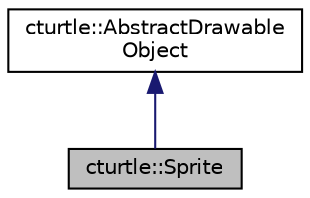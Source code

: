 digraph "cturtle::Sprite"
{
  edge [fontname="Helvetica",fontsize="10",labelfontname="Helvetica",labelfontsize="10"];
  node [fontname="Helvetica",fontsize="10",shape=record];
  Node0 [label="cturtle::Sprite",height=0.2,width=0.4,color="black", fillcolor="grey75", style="filled", fontcolor="black"];
  Node1 -> Node0 [dir="back",color="midnightblue",fontsize="10",style="solid"];
  Node1 [label="cturtle::AbstractDrawable\lObject",height=0.2,width=0.4,color="black", fillcolor="white", style="filled",URL="$classcturtle_1_1AbstractDrawableObject.html",tooltip="AbstractDrawableObject is a base class, intended to be inherited from by all drawable objects..."];
}
